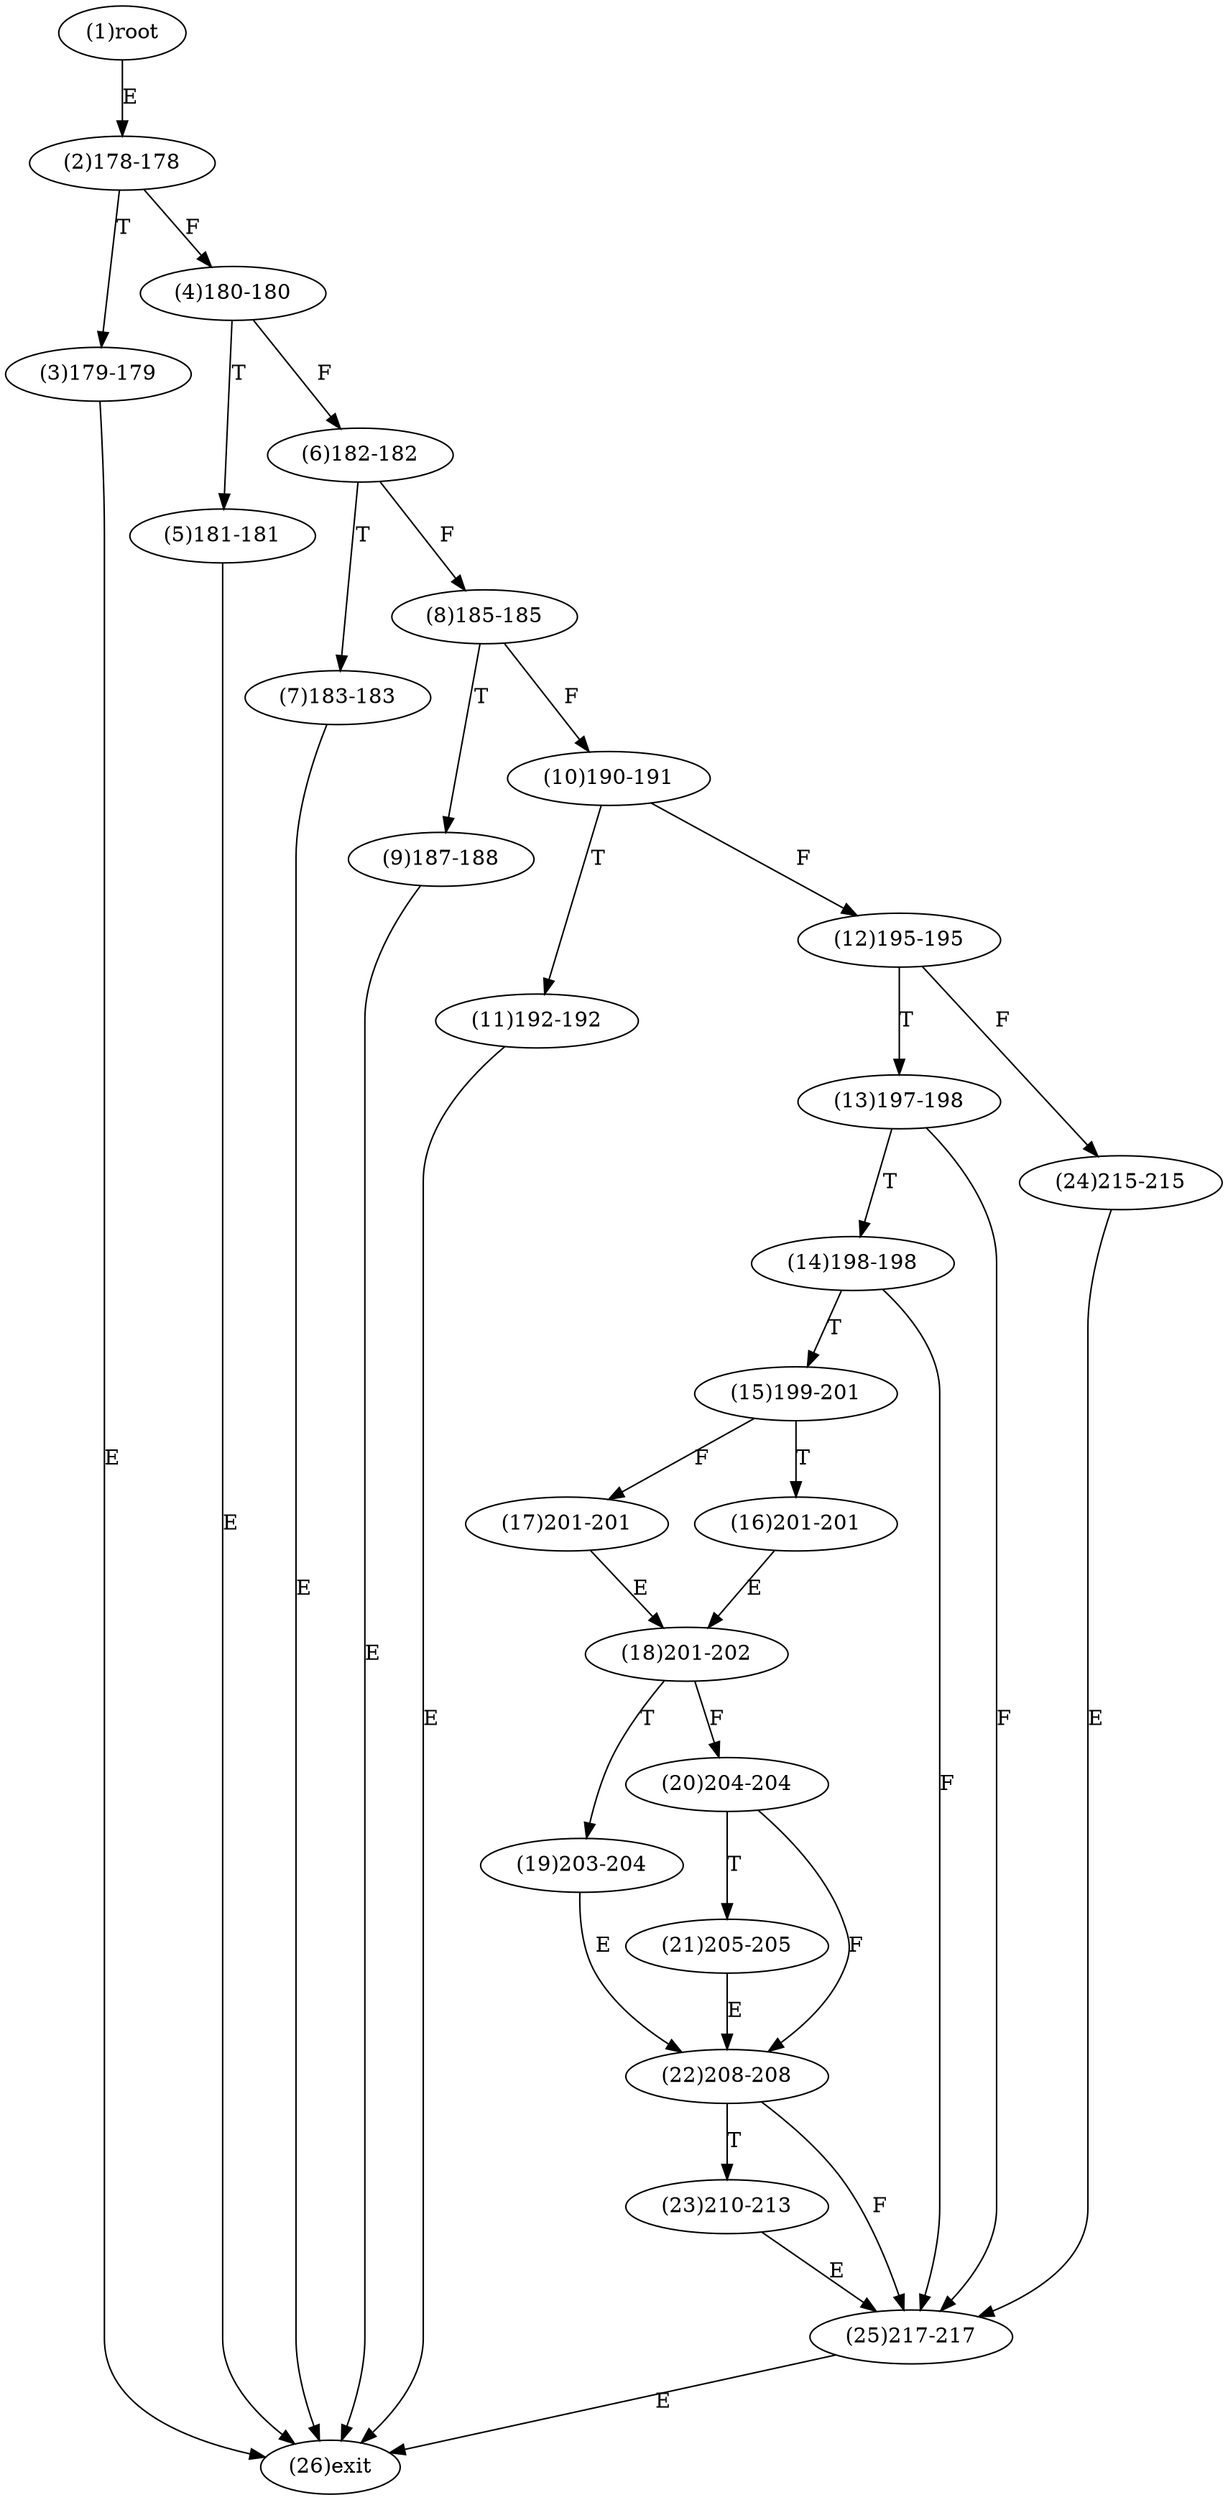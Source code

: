 digraph "" { 
1[ label="(1)root"];
2[ label="(2)178-178"];
3[ label="(3)179-179"];
4[ label="(4)180-180"];
5[ label="(5)181-181"];
6[ label="(6)182-182"];
7[ label="(7)183-183"];
8[ label="(8)185-185"];
9[ label="(9)187-188"];
10[ label="(10)190-191"];
11[ label="(11)192-192"];
12[ label="(12)195-195"];
13[ label="(13)197-198"];
14[ label="(14)198-198"];
15[ label="(15)199-201"];
17[ label="(17)201-201"];
16[ label="(16)201-201"];
19[ label="(19)203-204"];
18[ label="(18)201-202"];
21[ label="(21)205-205"];
20[ label="(20)204-204"];
23[ label="(23)210-213"];
22[ label="(22)208-208"];
25[ label="(25)217-217"];
24[ label="(24)215-215"];
26[ label="(26)exit"];
1->2[ label="E"];
2->4[ label="F"];
2->3[ label="T"];
3->26[ label="E"];
4->6[ label="F"];
4->5[ label="T"];
5->26[ label="E"];
6->8[ label="F"];
6->7[ label="T"];
7->26[ label="E"];
8->10[ label="F"];
8->9[ label="T"];
9->26[ label="E"];
10->12[ label="F"];
10->11[ label="T"];
11->26[ label="E"];
12->24[ label="F"];
12->13[ label="T"];
13->25[ label="F"];
13->14[ label="T"];
14->25[ label="F"];
14->15[ label="T"];
15->17[ label="F"];
15->16[ label="T"];
16->18[ label="E"];
17->18[ label="E"];
18->20[ label="F"];
18->19[ label="T"];
19->22[ label="E"];
20->22[ label="F"];
20->21[ label="T"];
21->22[ label="E"];
22->25[ label="F"];
22->23[ label="T"];
23->25[ label="E"];
24->25[ label="E"];
25->26[ label="E"];
}
